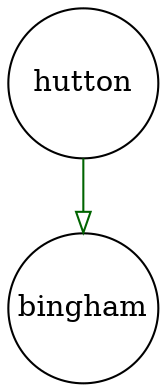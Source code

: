 digraph partagr_hutton_bingham { 
 K=0.6 
 "hutton" -> { "bingham" } [color="darkgreen", arrowhead="onormal", penwidth=1, href="#134"]; 
 "hutton" [shape="circle", fixedsize="true", height=1, width=1, style="filled", fillcolor="white", href="#hutton"]; 
 "bingham" [shape="circle", fixedsize="true", height=1, width=1, style="filled", fillcolor="white", href="#bingham"]; 

}